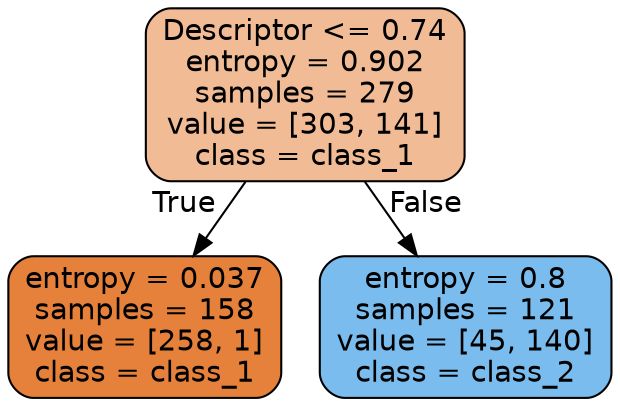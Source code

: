 digraph Tree {
node [shape=box, style="filled, rounded", color="black", fontname="helvetica"] ;
edge [fontname="helvetica"] ;
0 [label="Descriptor <= 0.74\nentropy = 0.902\nsamples = 279\nvalue = [303, 141]\nclass = class_1", fillcolor="#f1bc95"] ;
1 [label="entropy = 0.037\nsamples = 158\nvalue = [258, 1]\nclass = class_1", fillcolor="#e5813a"] ;
0 -> 1 [labeldistance=2.5, labelangle=45, headlabel="True"] ;
2 [label="entropy = 0.8\nsamples = 121\nvalue = [45, 140]\nclass = class_2", fillcolor="#79bced"] ;
0 -> 2 [labeldistance=2.5, labelangle=-45, headlabel="False"] ;
}